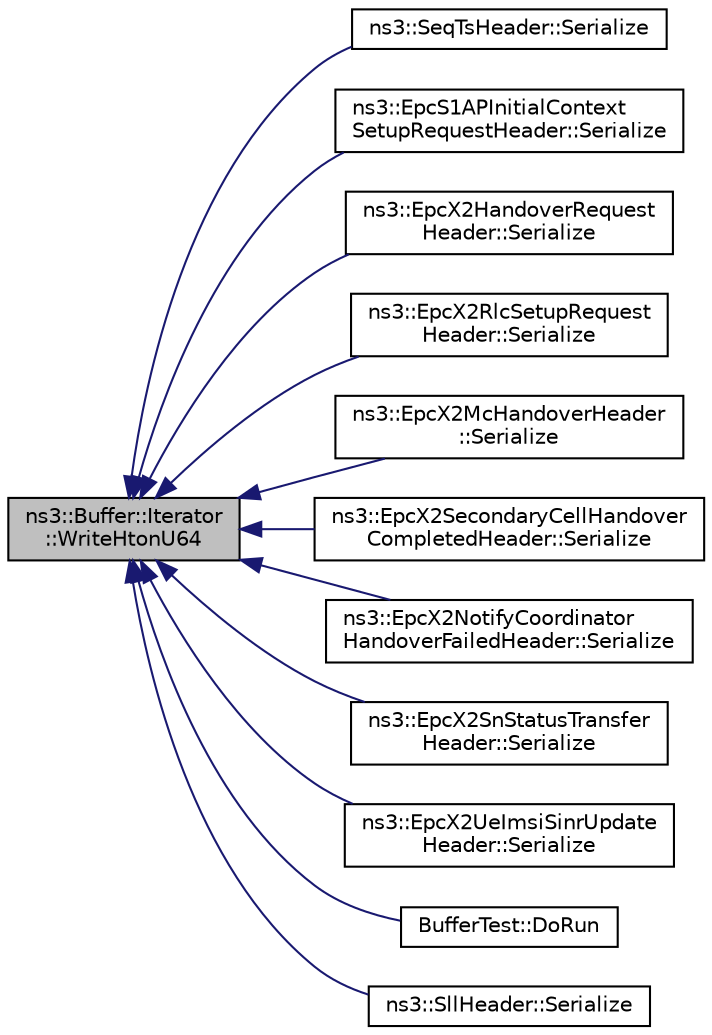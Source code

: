 digraph "ns3::Buffer::Iterator::WriteHtonU64"
{
  edge [fontname="Helvetica",fontsize="10",labelfontname="Helvetica",labelfontsize="10"];
  node [fontname="Helvetica",fontsize="10",shape=record];
  rankdir="LR";
  Node1 [label="ns3::Buffer::Iterator\l::WriteHtonU64",height=0.2,width=0.4,color="black", fillcolor="grey75", style="filled", fontcolor="black"];
  Node1 -> Node2 [dir="back",color="midnightblue",fontsize="10",style="solid"];
  Node2 [label="ns3::SeqTsHeader::Serialize",height=0.2,width=0.4,color="black", fillcolor="white", style="filled",URL="$d7/dd7/classns3_1_1SeqTsHeader.html#a94322a720ef62390b8a3b9dd557f0104"];
  Node1 -> Node3 [dir="back",color="midnightblue",fontsize="10",style="solid"];
  Node3 [label="ns3::EpcS1APInitialContext\lSetupRequestHeader::Serialize",height=0.2,width=0.4,color="black", fillcolor="white", style="filled",URL="$de/d31/classns3_1_1EpcS1APInitialContextSetupRequestHeader.html#a3d3783366a82cae7ea569ce16316dfe8"];
  Node1 -> Node4 [dir="back",color="midnightblue",fontsize="10",style="solid"];
  Node4 [label="ns3::EpcX2HandoverRequest\lHeader::Serialize",height=0.2,width=0.4,color="black", fillcolor="white", style="filled",URL="$d7/db8/classns3_1_1EpcX2HandoverRequestHeader.html#afab50392829e9534735e735bd79c34db"];
  Node1 -> Node5 [dir="back",color="midnightblue",fontsize="10",style="solid"];
  Node5 [label="ns3::EpcX2RlcSetupRequest\lHeader::Serialize",height=0.2,width=0.4,color="black", fillcolor="white", style="filled",URL="$d6/d69/classns3_1_1EpcX2RlcSetupRequestHeader.html#a714351da066ffbc670ab36c5f972871d"];
  Node1 -> Node6 [dir="back",color="midnightblue",fontsize="10",style="solid"];
  Node6 [label="ns3::EpcX2McHandoverHeader\l::Serialize",height=0.2,width=0.4,color="black", fillcolor="white", style="filled",URL="$d4/dc6/classns3_1_1EpcX2McHandoverHeader.html#aa0ad5d544144be7086b3abbb885308f5"];
  Node1 -> Node7 [dir="back",color="midnightblue",fontsize="10",style="solid"];
  Node7 [label="ns3::EpcX2SecondaryCellHandover\lCompletedHeader::Serialize",height=0.2,width=0.4,color="black", fillcolor="white", style="filled",URL="$dc/d75/classns3_1_1EpcX2SecondaryCellHandoverCompletedHeader.html#ac4f3518a91e0ddbdaee45779ae74280e"];
  Node1 -> Node8 [dir="back",color="midnightblue",fontsize="10",style="solid"];
  Node8 [label="ns3::EpcX2NotifyCoordinator\lHandoverFailedHeader::Serialize",height=0.2,width=0.4,color="black", fillcolor="white", style="filled",URL="$db/d4f/classns3_1_1EpcX2NotifyCoordinatorHandoverFailedHeader.html#a28b8a2106ac41ec36d0fbfa8e58c0122"];
  Node1 -> Node9 [dir="back",color="midnightblue",fontsize="10",style="solid"];
  Node9 [label="ns3::EpcX2SnStatusTransfer\lHeader::Serialize",height=0.2,width=0.4,color="black", fillcolor="white", style="filled",URL="$db/df6/classns3_1_1EpcX2SnStatusTransferHeader.html#a92ebb242513b3a8641273248dc19916d"];
  Node1 -> Node10 [dir="back",color="midnightblue",fontsize="10",style="solid"];
  Node10 [label="ns3::EpcX2UeImsiSinrUpdate\lHeader::Serialize",height=0.2,width=0.4,color="black", fillcolor="white", style="filled",URL="$d9/d16/classns3_1_1EpcX2UeImsiSinrUpdateHeader.html#ae706bd37c99c4e8d7aae47c4fb2b2b48"];
  Node1 -> Node11 [dir="back",color="midnightblue",fontsize="10",style="solid"];
  Node11 [label="BufferTest::DoRun",height=0.2,width=0.4,color="black", fillcolor="white", style="filled",URL="$d7/d09/classBufferTest.html#a4ffd025f50c962366167daef7df0ac58",tooltip="Implementation to actually run this TestCase. "];
  Node1 -> Node12 [dir="back",color="midnightblue",fontsize="10",style="solid"];
  Node12 [label="ns3::SllHeader::Serialize",height=0.2,width=0.4,color="black", fillcolor="white", style="filled",URL="$d2/d07/classns3_1_1SllHeader.html#a42de41d9084c82c6337f3b5ff831a4ca"];
}
